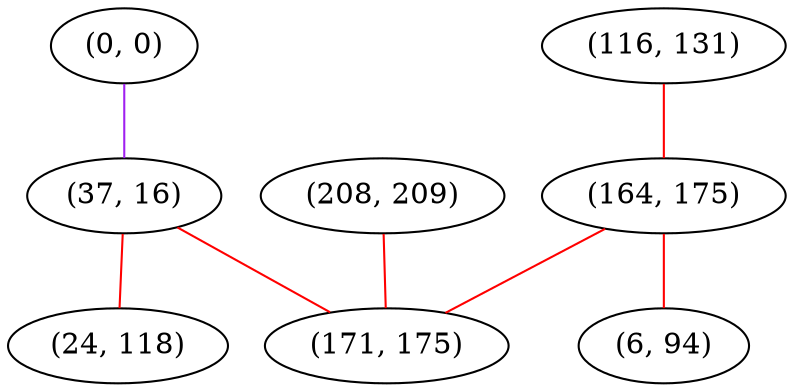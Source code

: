 graph "" {
"(208, 209)";
"(0, 0)";
"(116, 131)";
"(37, 16)";
"(164, 175)";
"(6, 94)";
"(24, 118)";
"(171, 175)";
"(208, 209)" -- "(171, 175)"  [color=red, key=0, weight=1];
"(0, 0)" -- "(37, 16)"  [color=purple, key=0, weight=4];
"(116, 131)" -- "(164, 175)"  [color=red, key=0, weight=1];
"(37, 16)" -- "(171, 175)"  [color=red, key=0, weight=1];
"(37, 16)" -- "(24, 118)"  [color=red, key=0, weight=1];
"(164, 175)" -- "(171, 175)"  [color=red, key=0, weight=1];
"(164, 175)" -- "(6, 94)"  [color=red, key=0, weight=1];
}
